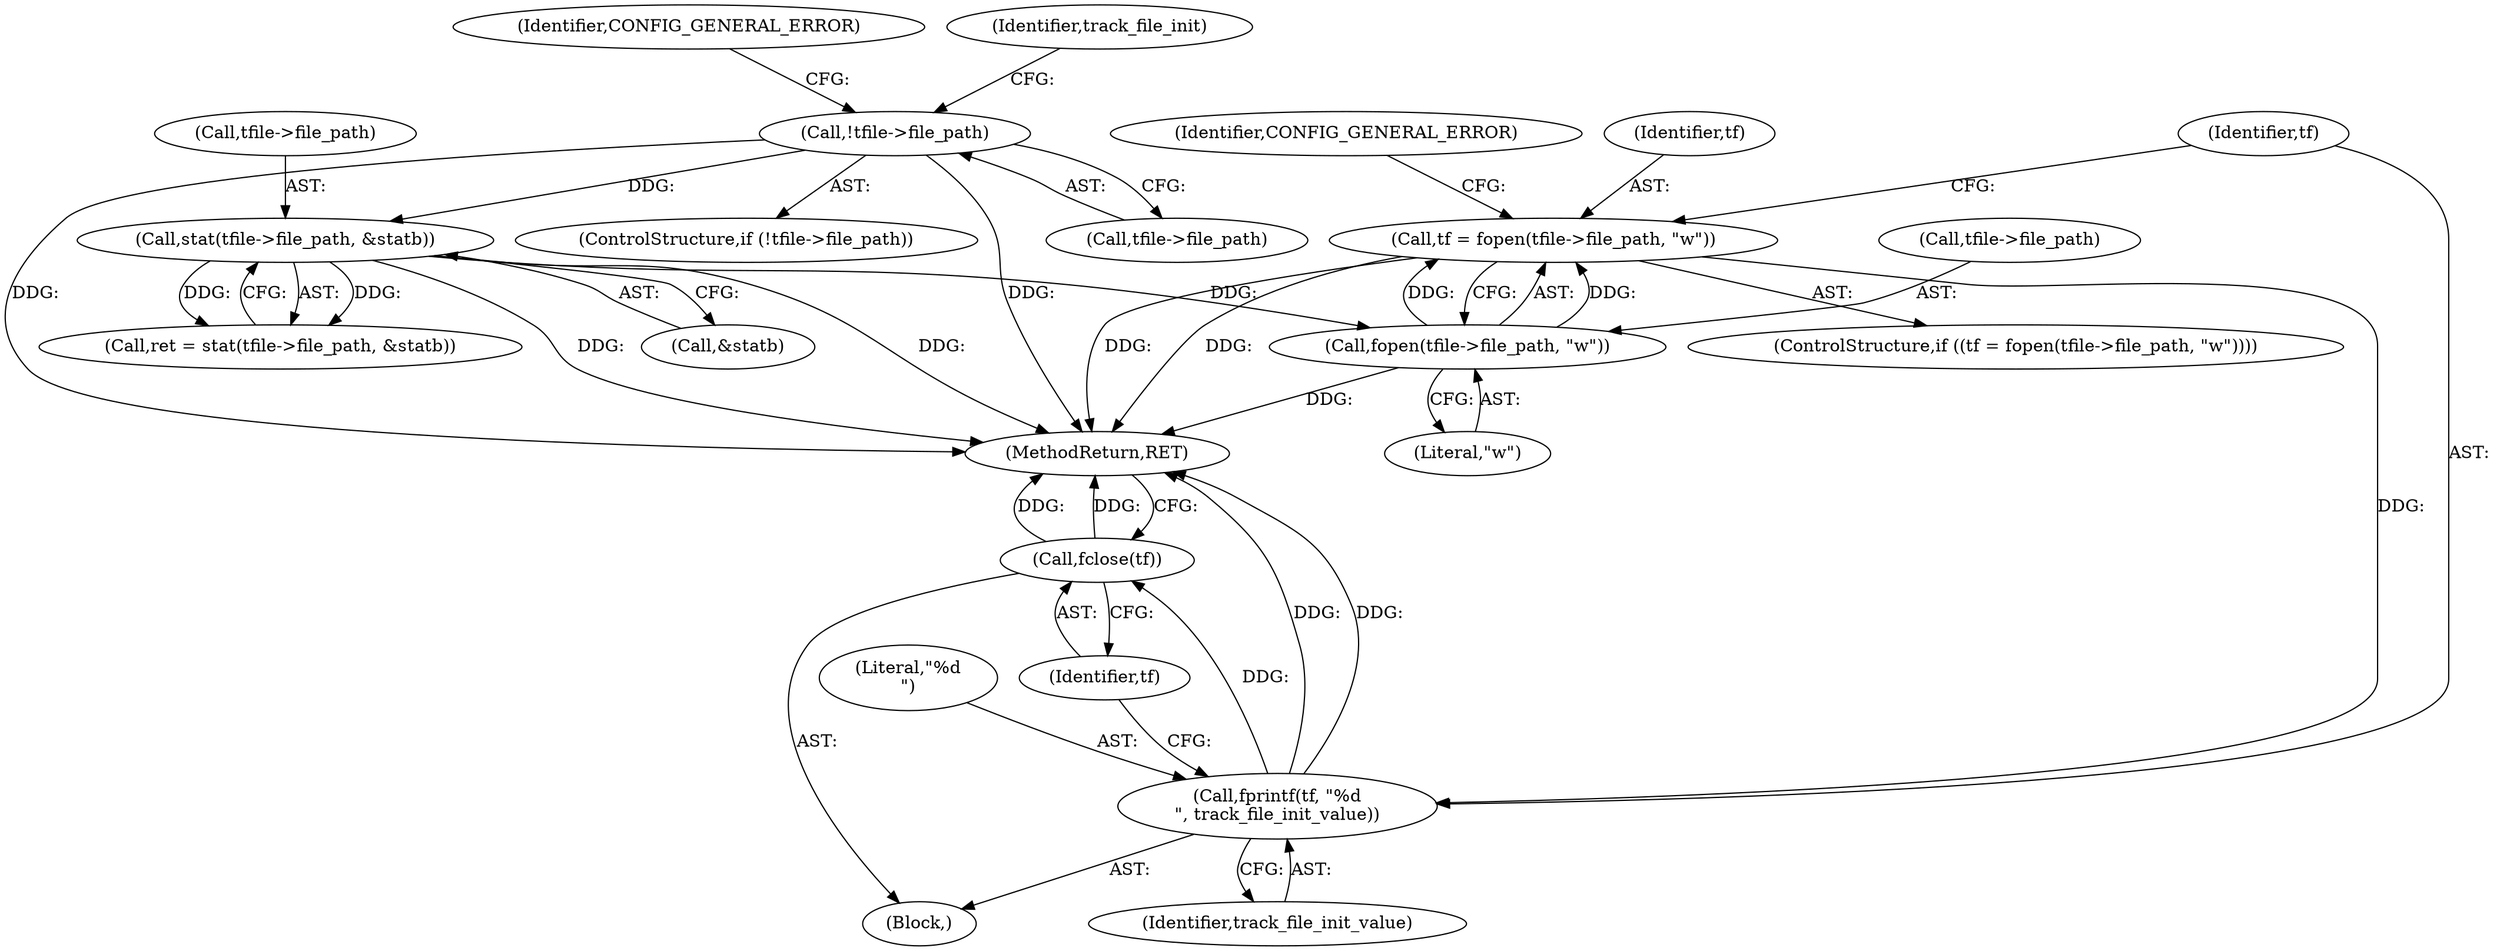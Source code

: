 digraph "0_keepalived_04f2d32871bb3b11d7dc024039952f2fe2750306_4@API" {
"1000189" [label="(Call,tf = fopen(tfile->file_path, \"w\"))"];
"1000191" [label="(Call,fopen(tfile->file_path, \"w\"))"];
"1000146" [label="(Call,stat(tfile->file_path, &statb))"];
"1000118" [label="(Call,!tfile->file_path)"];
"1000197" [label="(Call,fprintf(tf, \"%d\n\", track_file_init_value))"];
"1000201" [label="(Call,fclose(tf))"];
"1000190" [label="(Identifier,tf)"];
"1000124" [label="(Identifier,CONFIG_GENERAL_ERROR)"];
"1000192" [label="(Call,tfile->file_path)"];
"1000150" [label="(Call,&statb)"];
"1000141" [label="(Identifier,track_file_init)"];
"1000200" [label="(Identifier,track_file_init_value)"];
"1000118" [label="(Call,!tfile->file_path)"];
"1000210" [label="(MethodReturn,RET)"];
"1000195" [label="(Literal,\"w\")"];
"1000119" [label="(Call,tfile->file_path)"];
"1000198" [label="(Identifier,tf)"];
"1000191" [label="(Call,fopen(tfile->file_path, \"w\"))"];
"1000197" [label="(Call,fprintf(tf, \"%d\n\", track_file_init_value))"];
"1000144" [label="(Call,ret = stat(tfile->file_path, &statb))"];
"1000205" [label="(Identifier,CONFIG_GENERAL_ERROR)"];
"1000201" [label="(Call,fclose(tf))"];
"1000117" [label="(ControlStructure,if (!tfile->file_path))"];
"1000189" [label="(Call,tf = fopen(tfile->file_path, \"w\"))"];
"1000146" [label="(Call,stat(tfile->file_path, &statb))"];
"1000196" [label="(Block,)"];
"1000188" [label="(ControlStructure,if ((tf = fopen(tfile->file_path, \"w\"))))"];
"1000147" [label="(Call,tfile->file_path)"];
"1000202" [label="(Identifier,tf)"];
"1000199" [label="(Literal,\"%d\n\")"];
"1000189" -> "1000188"  [label="AST: "];
"1000189" -> "1000191"  [label="CFG: "];
"1000190" -> "1000189"  [label="AST: "];
"1000191" -> "1000189"  [label="AST: "];
"1000198" -> "1000189"  [label="CFG: "];
"1000205" -> "1000189"  [label="CFG: "];
"1000189" -> "1000210"  [label="DDG: "];
"1000189" -> "1000210"  [label="DDG: "];
"1000191" -> "1000189"  [label="DDG: "];
"1000191" -> "1000189"  [label="DDG: "];
"1000189" -> "1000197"  [label="DDG: "];
"1000191" -> "1000195"  [label="CFG: "];
"1000192" -> "1000191"  [label="AST: "];
"1000195" -> "1000191"  [label="AST: "];
"1000191" -> "1000210"  [label="DDG: "];
"1000146" -> "1000191"  [label="DDG: "];
"1000146" -> "1000144"  [label="AST: "];
"1000146" -> "1000150"  [label="CFG: "];
"1000147" -> "1000146"  [label="AST: "];
"1000150" -> "1000146"  [label="AST: "];
"1000144" -> "1000146"  [label="CFG: "];
"1000146" -> "1000210"  [label="DDG: "];
"1000146" -> "1000210"  [label="DDG: "];
"1000146" -> "1000144"  [label="DDG: "];
"1000146" -> "1000144"  [label="DDG: "];
"1000118" -> "1000146"  [label="DDG: "];
"1000118" -> "1000117"  [label="AST: "];
"1000118" -> "1000119"  [label="CFG: "];
"1000119" -> "1000118"  [label="AST: "];
"1000124" -> "1000118"  [label="CFG: "];
"1000141" -> "1000118"  [label="CFG: "];
"1000118" -> "1000210"  [label="DDG: "];
"1000118" -> "1000210"  [label="DDG: "];
"1000197" -> "1000196"  [label="AST: "];
"1000197" -> "1000200"  [label="CFG: "];
"1000198" -> "1000197"  [label="AST: "];
"1000199" -> "1000197"  [label="AST: "];
"1000200" -> "1000197"  [label="AST: "];
"1000202" -> "1000197"  [label="CFG: "];
"1000197" -> "1000210"  [label="DDG: "];
"1000197" -> "1000210"  [label="DDG: "];
"1000197" -> "1000201"  [label="DDG: "];
"1000201" -> "1000196"  [label="AST: "];
"1000201" -> "1000202"  [label="CFG: "];
"1000202" -> "1000201"  [label="AST: "];
"1000210" -> "1000201"  [label="CFG: "];
"1000201" -> "1000210"  [label="DDG: "];
"1000201" -> "1000210"  [label="DDG: "];
}
